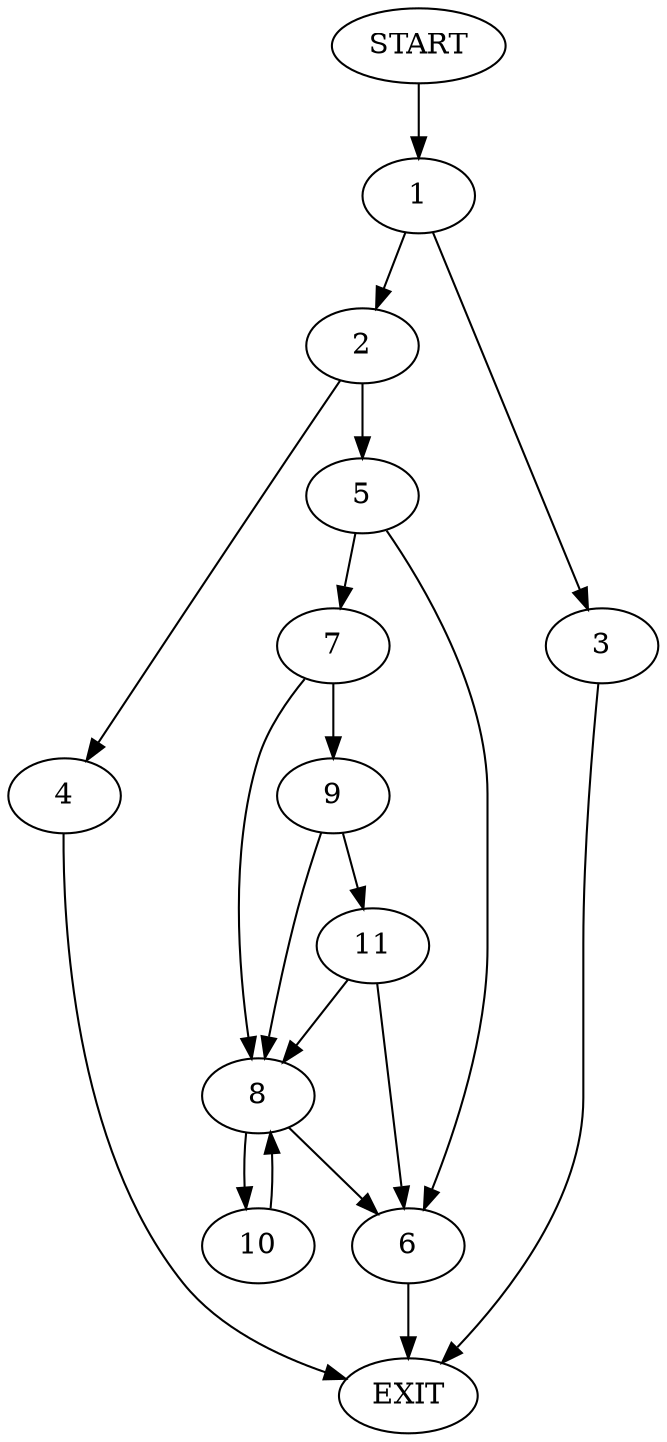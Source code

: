 digraph {
0 [label="START"]
12 [label="EXIT"]
0 -> 1
1 -> 2
1 -> 3
2 -> 4
2 -> 5
3 -> 12
4 -> 12
5 -> 6
5 -> 7
6 -> 12
7 -> 8
7 -> 9
8 -> 10
8 -> 6
9 -> 8
9 -> 11
11 -> 6
11 -> 8
10 -> 8
}

